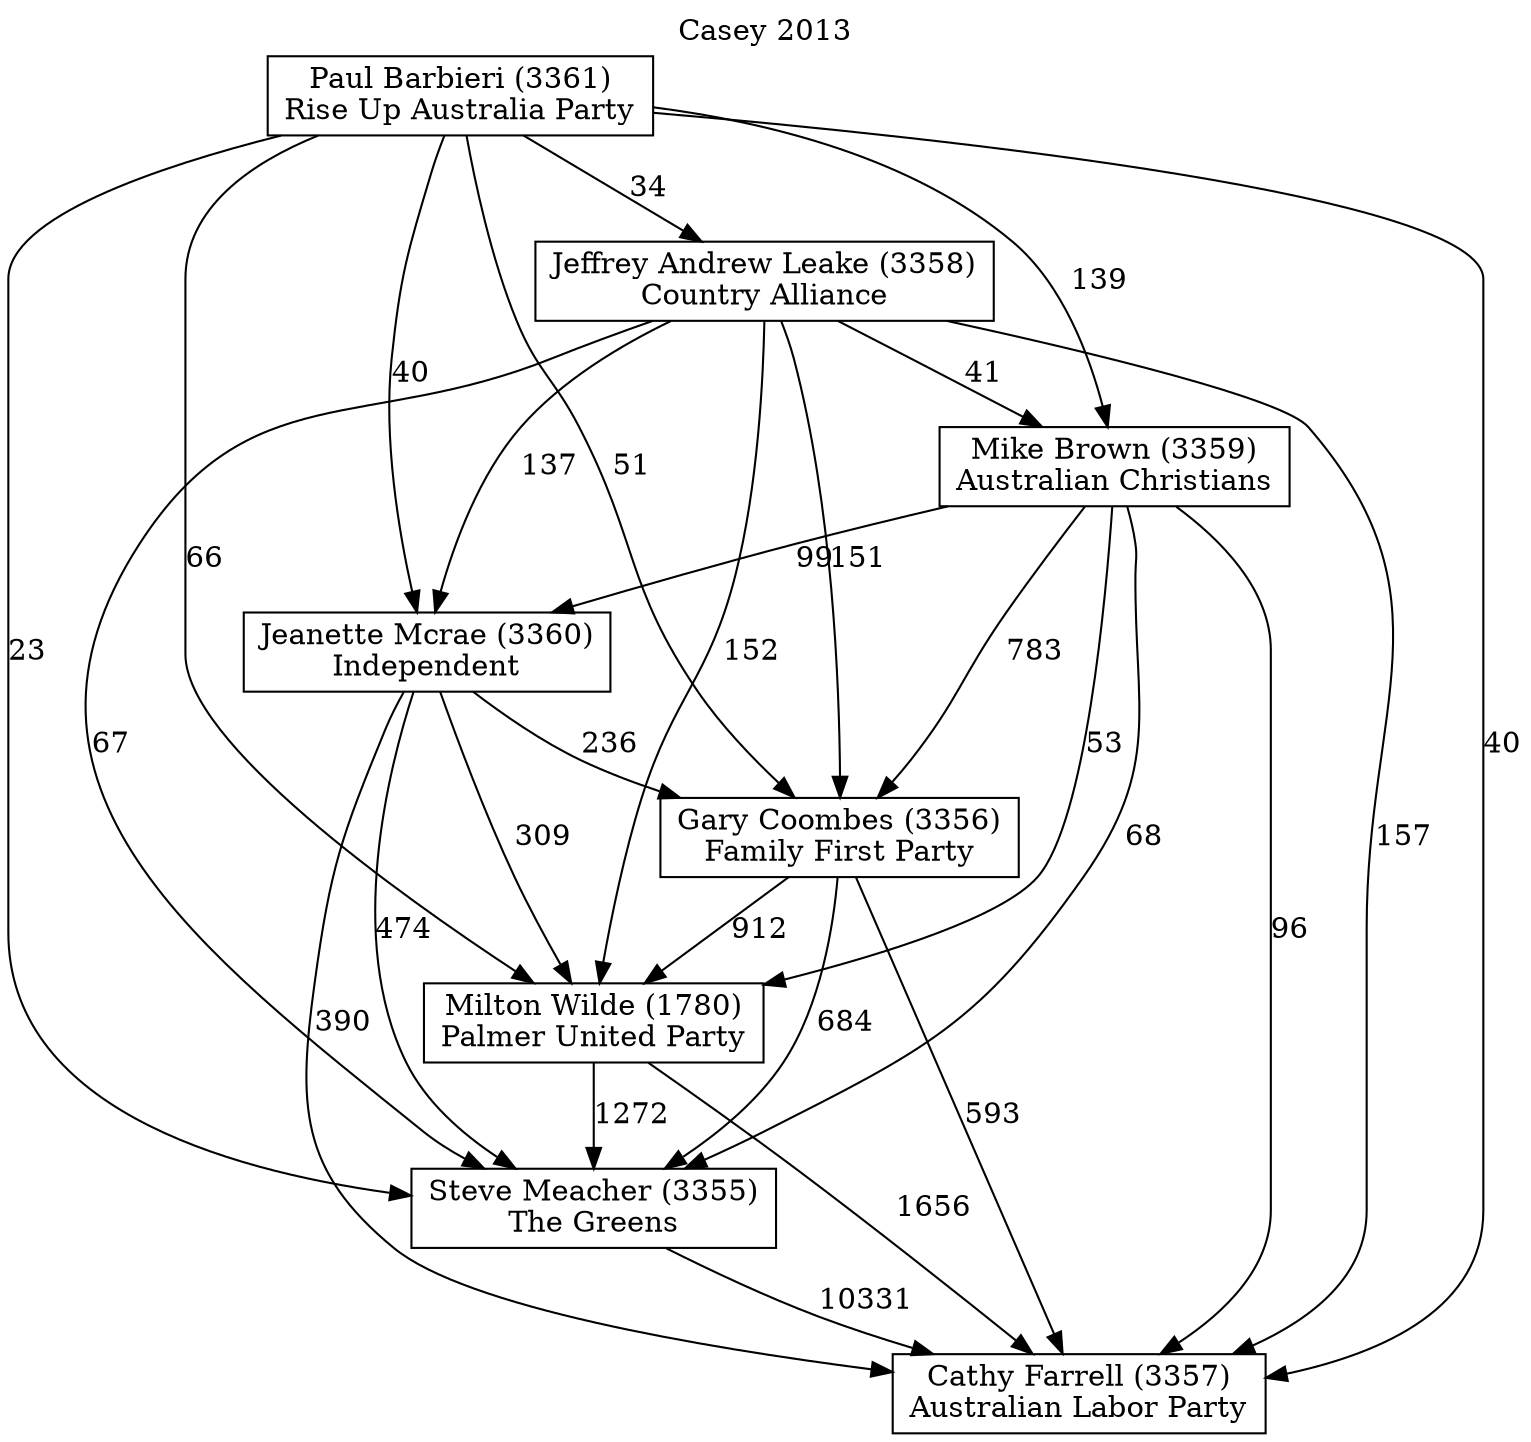 // House preference flow
digraph "Cathy Farrell (3357)_Casey_2013" {
	graph [label="Casey 2013" labelloc=t mclimit=10]
	node [shape=box]
	"Cathy Farrell (3357)" [label="Cathy Farrell (3357)
Australian Labor Party"]
	"Gary Coombes (3356)" [label="Gary Coombes (3356)
Family First Party"]
	"Jeanette Mcrae (3360)" [label="Jeanette Mcrae (3360)
Independent"]
	"Jeffrey Andrew Leake (3358)" [label="Jeffrey Andrew Leake (3358)
Country Alliance"]
	"Mike Brown (3359)" [label="Mike Brown (3359)
Australian Christians"]
	"Milton Wilde (1780)" [label="Milton Wilde (1780)
Palmer United Party"]
	"Paul Barbieri (3361)" [label="Paul Barbieri (3361)
Rise Up Australia Party"]
	"Steve Meacher (3355)" [label="Steve Meacher (3355)
The Greens"]
	"Gary Coombes (3356)" -> "Cathy Farrell (3357)" [label=593]
	"Gary Coombes (3356)" -> "Milton Wilde (1780)" [label=912]
	"Gary Coombes (3356)" -> "Steve Meacher (3355)" [label=684]
	"Jeanette Mcrae (3360)" -> "Cathy Farrell (3357)" [label=390]
	"Jeanette Mcrae (3360)" -> "Gary Coombes (3356)" [label=236]
	"Jeanette Mcrae (3360)" -> "Milton Wilde (1780)" [label=309]
	"Jeanette Mcrae (3360)" -> "Steve Meacher (3355)" [label=474]
	"Jeffrey Andrew Leake (3358)" -> "Cathy Farrell (3357)" [label=157]
	"Jeffrey Andrew Leake (3358)" -> "Gary Coombes (3356)" [label=151]
	"Jeffrey Andrew Leake (3358)" -> "Jeanette Mcrae (3360)" [label=137]
	"Jeffrey Andrew Leake (3358)" -> "Mike Brown (3359)" [label=41]
	"Jeffrey Andrew Leake (3358)" -> "Milton Wilde (1780)" [label=152]
	"Jeffrey Andrew Leake (3358)" -> "Steve Meacher (3355)" [label=67]
	"Mike Brown (3359)" -> "Cathy Farrell (3357)" [label=96]
	"Mike Brown (3359)" -> "Gary Coombes (3356)" [label=783]
	"Mike Brown (3359)" -> "Jeanette Mcrae (3360)" [label=99]
	"Mike Brown (3359)" -> "Milton Wilde (1780)" [label=53]
	"Mike Brown (3359)" -> "Steve Meacher (3355)" [label=68]
	"Milton Wilde (1780)" -> "Cathy Farrell (3357)" [label=1656]
	"Milton Wilde (1780)" -> "Steve Meacher (3355)" [label=1272]
	"Paul Barbieri (3361)" -> "Cathy Farrell (3357)" [label=40]
	"Paul Barbieri (3361)" -> "Gary Coombes (3356)" [label=51]
	"Paul Barbieri (3361)" -> "Jeanette Mcrae (3360)" [label=40]
	"Paul Barbieri (3361)" -> "Jeffrey Andrew Leake (3358)" [label=34]
	"Paul Barbieri (3361)" -> "Mike Brown (3359)" [label=139]
	"Paul Barbieri (3361)" -> "Milton Wilde (1780)" [label=66]
	"Paul Barbieri (3361)" -> "Steve Meacher (3355)" [label=23]
	"Steve Meacher (3355)" -> "Cathy Farrell (3357)" [label=10331]
}
